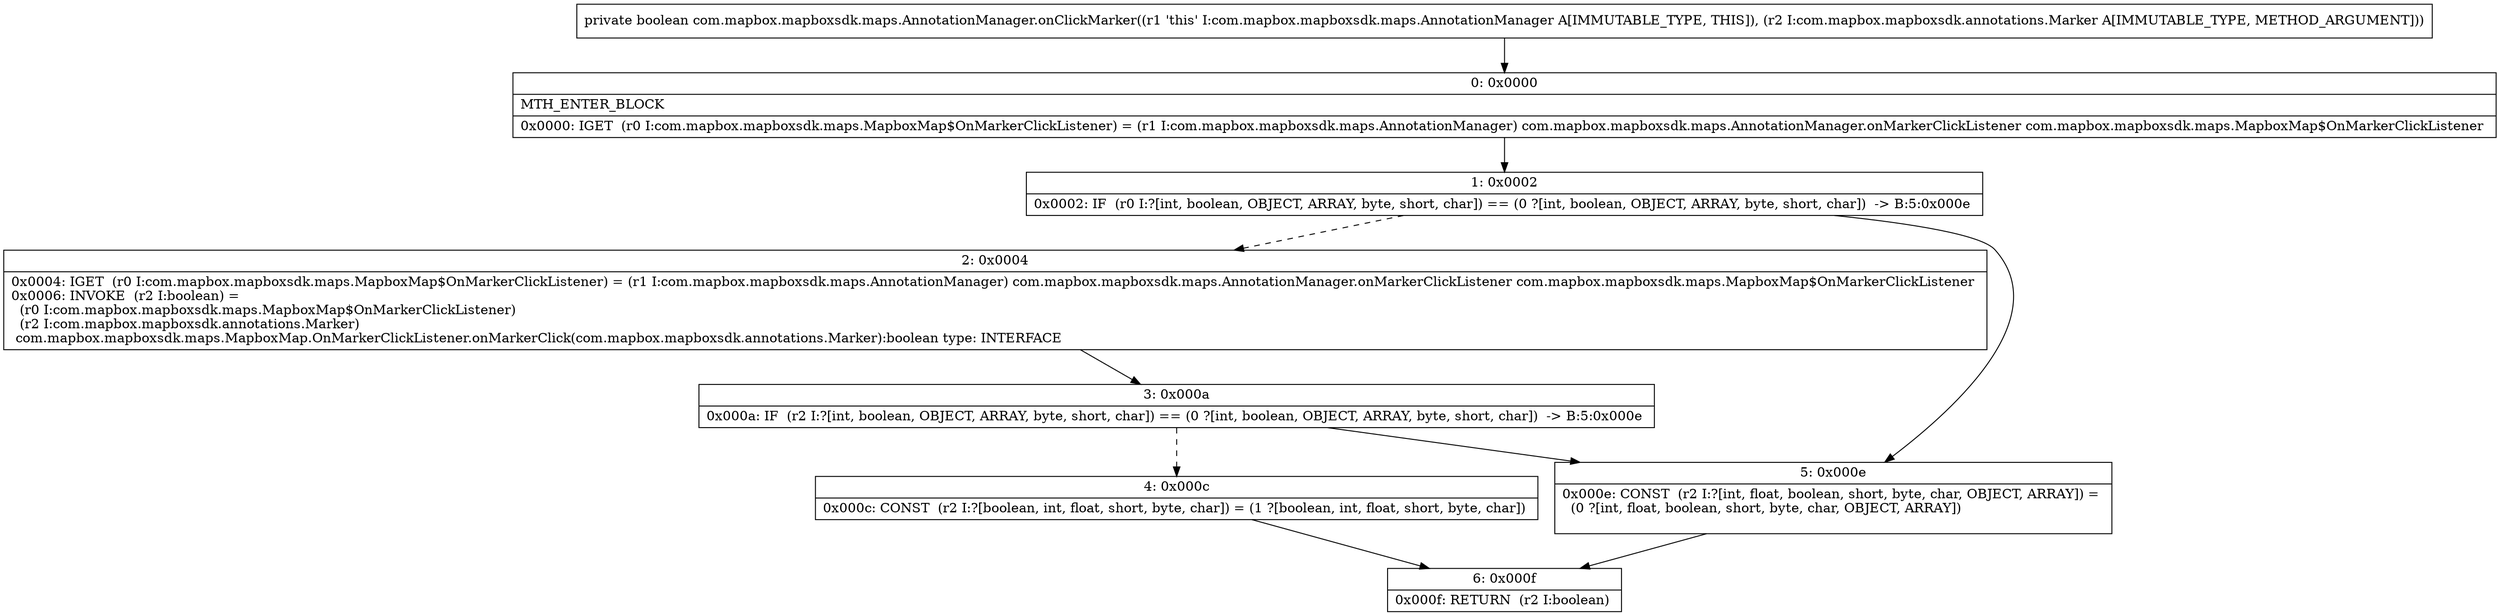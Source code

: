 digraph "CFG forcom.mapbox.mapboxsdk.maps.AnnotationManager.onClickMarker(Lcom\/mapbox\/mapboxsdk\/annotations\/Marker;)Z" {
Node_0 [shape=record,label="{0\:\ 0x0000|MTH_ENTER_BLOCK\l|0x0000: IGET  (r0 I:com.mapbox.mapboxsdk.maps.MapboxMap$OnMarkerClickListener) = (r1 I:com.mapbox.mapboxsdk.maps.AnnotationManager) com.mapbox.mapboxsdk.maps.AnnotationManager.onMarkerClickListener com.mapbox.mapboxsdk.maps.MapboxMap$OnMarkerClickListener \l}"];
Node_1 [shape=record,label="{1\:\ 0x0002|0x0002: IF  (r0 I:?[int, boolean, OBJECT, ARRAY, byte, short, char]) == (0 ?[int, boolean, OBJECT, ARRAY, byte, short, char])  \-\> B:5:0x000e \l}"];
Node_2 [shape=record,label="{2\:\ 0x0004|0x0004: IGET  (r0 I:com.mapbox.mapboxsdk.maps.MapboxMap$OnMarkerClickListener) = (r1 I:com.mapbox.mapboxsdk.maps.AnnotationManager) com.mapbox.mapboxsdk.maps.AnnotationManager.onMarkerClickListener com.mapbox.mapboxsdk.maps.MapboxMap$OnMarkerClickListener \l0x0006: INVOKE  (r2 I:boolean) = \l  (r0 I:com.mapbox.mapboxsdk.maps.MapboxMap$OnMarkerClickListener)\l  (r2 I:com.mapbox.mapboxsdk.annotations.Marker)\l com.mapbox.mapboxsdk.maps.MapboxMap.OnMarkerClickListener.onMarkerClick(com.mapbox.mapboxsdk.annotations.Marker):boolean type: INTERFACE \l}"];
Node_3 [shape=record,label="{3\:\ 0x000a|0x000a: IF  (r2 I:?[int, boolean, OBJECT, ARRAY, byte, short, char]) == (0 ?[int, boolean, OBJECT, ARRAY, byte, short, char])  \-\> B:5:0x000e \l}"];
Node_4 [shape=record,label="{4\:\ 0x000c|0x000c: CONST  (r2 I:?[boolean, int, float, short, byte, char]) = (1 ?[boolean, int, float, short, byte, char]) \l}"];
Node_5 [shape=record,label="{5\:\ 0x000e|0x000e: CONST  (r2 I:?[int, float, boolean, short, byte, char, OBJECT, ARRAY]) = \l  (0 ?[int, float, boolean, short, byte, char, OBJECT, ARRAY])\l \l}"];
Node_6 [shape=record,label="{6\:\ 0x000f|0x000f: RETURN  (r2 I:boolean) \l}"];
MethodNode[shape=record,label="{private boolean com.mapbox.mapboxsdk.maps.AnnotationManager.onClickMarker((r1 'this' I:com.mapbox.mapboxsdk.maps.AnnotationManager A[IMMUTABLE_TYPE, THIS]), (r2 I:com.mapbox.mapboxsdk.annotations.Marker A[IMMUTABLE_TYPE, METHOD_ARGUMENT])) }"];
MethodNode -> Node_0;
Node_0 -> Node_1;
Node_1 -> Node_2[style=dashed];
Node_1 -> Node_5;
Node_2 -> Node_3;
Node_3 -> Node_4[style=dashed];
Node_3 -> Node_5;
Node_4 -> Node_6;
Node_5 -> Node_6;
}

